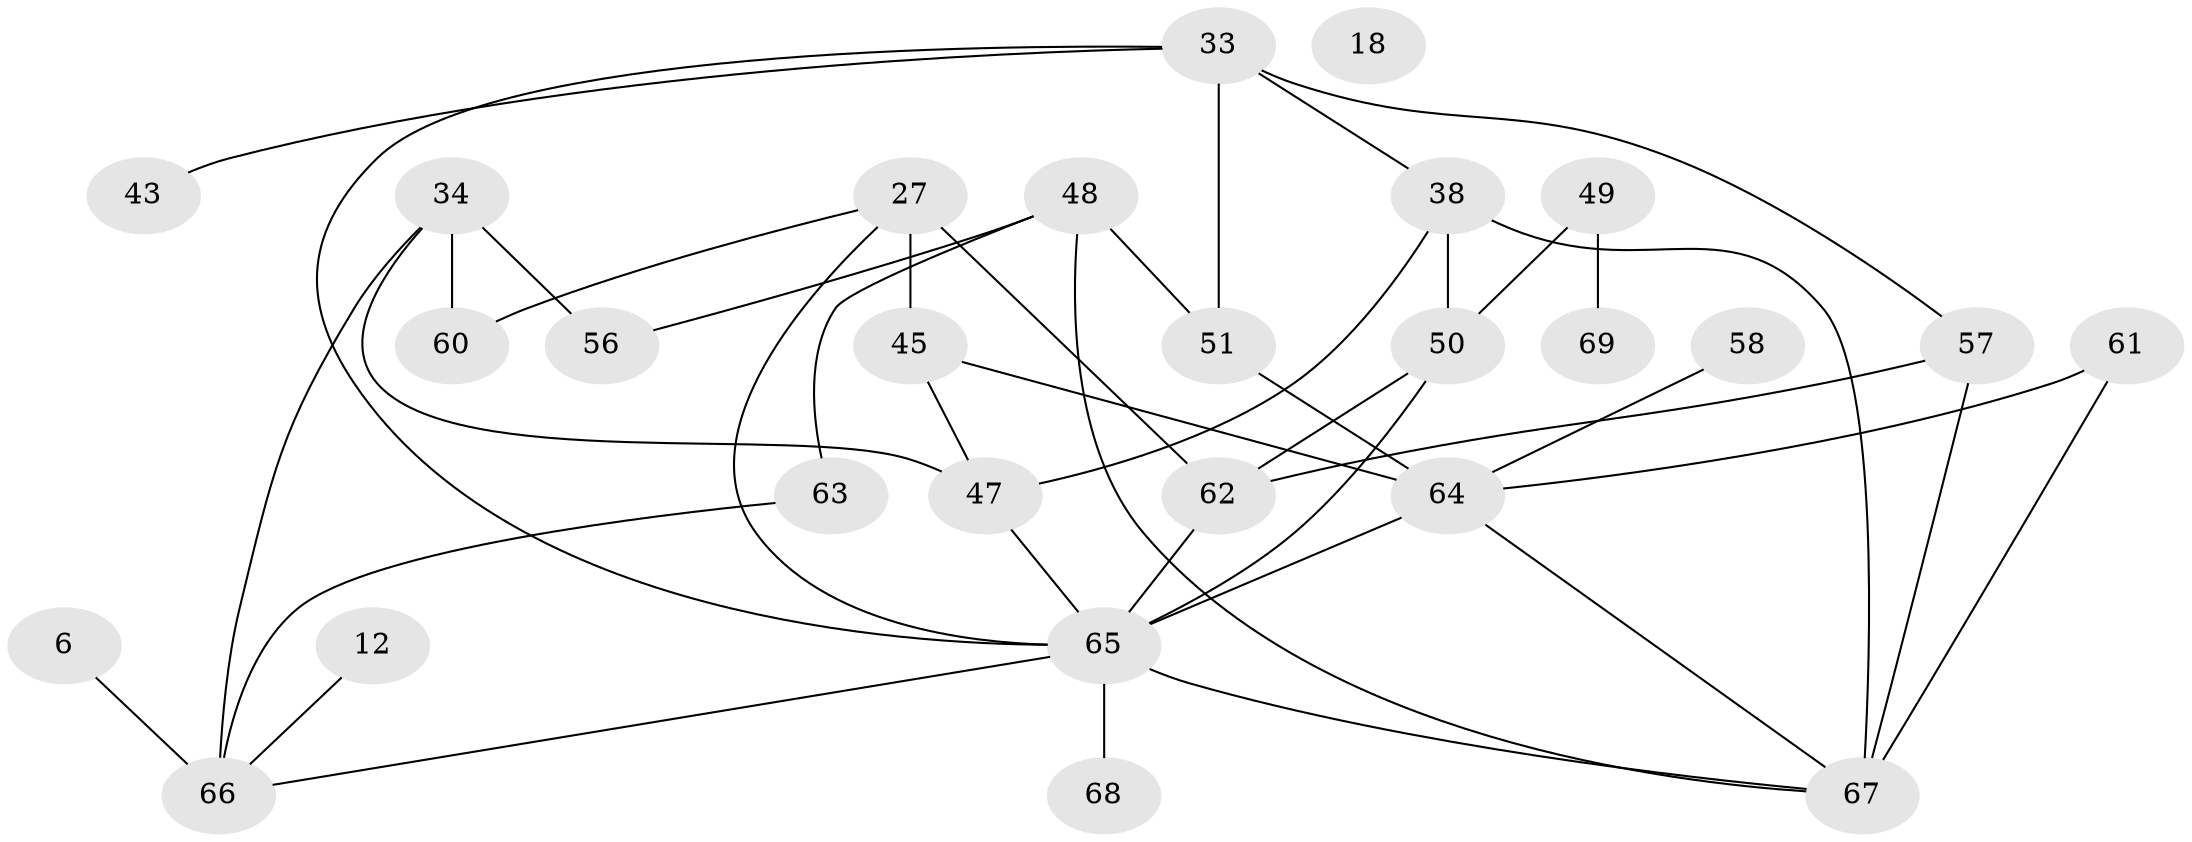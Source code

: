 // original degree distribution, {2: 0.18840579710144928, 4: 0.21739130434782608, 3: 0.2463768115942029, 1: 0.18840579710144928, 5: 0.10144927536231885, 0: 0.014492753623188406, 6: 0.028985507246376812, 7: 0.014492753623188406}
// Generated by graph-tools (version 1.1) at 2025/42/03/04/25 21:42:35]
// undirected, 27 vertices, 42 edges
graph export_dot {
graph [start="1"]
  node [color=gray90,style=filled];
  6;
  12;
  18;
  27 [super="+11"];
  33 [super="+30"];
  34 [super="+5"];
  38 [super="+24+16"];
  43;
  45 [super="+21"];
  47 [super="+41"];
  48;
  49 [super="+35"];
  50 [super="+39"];
  51 [super="+9"];
  56 [super="+55"];
  57 [super="+31"];
  58;
  60 [super="+40"];
  61;
  62 [super="+59+52+44"];
  63;
  64 [super="+14+19+29"];
  65 [super="+10+36+53+26"];
  66 [super="+3"];
  67 [super="+54"];
  68 [super="+37"];
  69;
  6 -- 66 [weight=2];
  12 -- 66;
  27 -- 45 [weight=3];
  27 -- 62 [weight=3];
  27 -- 65;
  27 -- 60;
  33 -- 38;
  33 -- 43;
  33 -- 57 [weight=2];
  33 -- 51;
  33 -- 65 [weight=2];
  34 -- 66;
  34 -- 56 [weight=2];
  34 -- 60;
  34 -- 47;
  38 -- 50;
  38 -- 67 [weight=2];
  38 -- 47;
  45 -- 47;
  45 -- 64 [weight=2];
  47 -- 65;
  48 -- 51;
  48 -- 63;
  48 -- 56;
  48 -- 67;
  49 -- 50;
  49 -- 69;
  50 -- 65;
  50 -- 62;
  51 -- 64 [weight=2];
  57 -- 67 [weight=3];
  57 -- 62 [weight=2];
  58 -- 64;
  61 -- 64;
  61 -- 67;
  62 -- 65;
  63 -- 66;
  64 -- 65 [weight=3];
  64 -- 67;
  65 -- 66;
  65 -- 67 [weight=3];
  65 -- 68;
}
